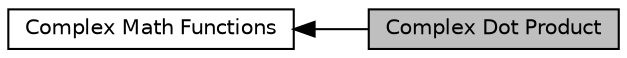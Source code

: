 digraph "Complex Dot Product"
{
  edge [fontname="Helvetica",fontsize="10",labelfontname="Helvetica",labelfontsize="10"];
  node [fontname="Helvetica",fontsize="10",shape=record];
  rankdir=LR;
  Node1 [label="Complex Math Functions",height=0.2,width=0.4,color="black", fillcolor="white", style="filled",URL="$group__group_cmplx_math.html",tooltip="This set of functions operates on complex data vectors. "];
  Node0 [label="Complex Dot Product",height=0.2,width=0.4,color="black", fillcolor="grey75", style="filled", fontcolor="black"];
  Node1->Node0 [shape=plaintext, dir="back", style="solid"];
}
